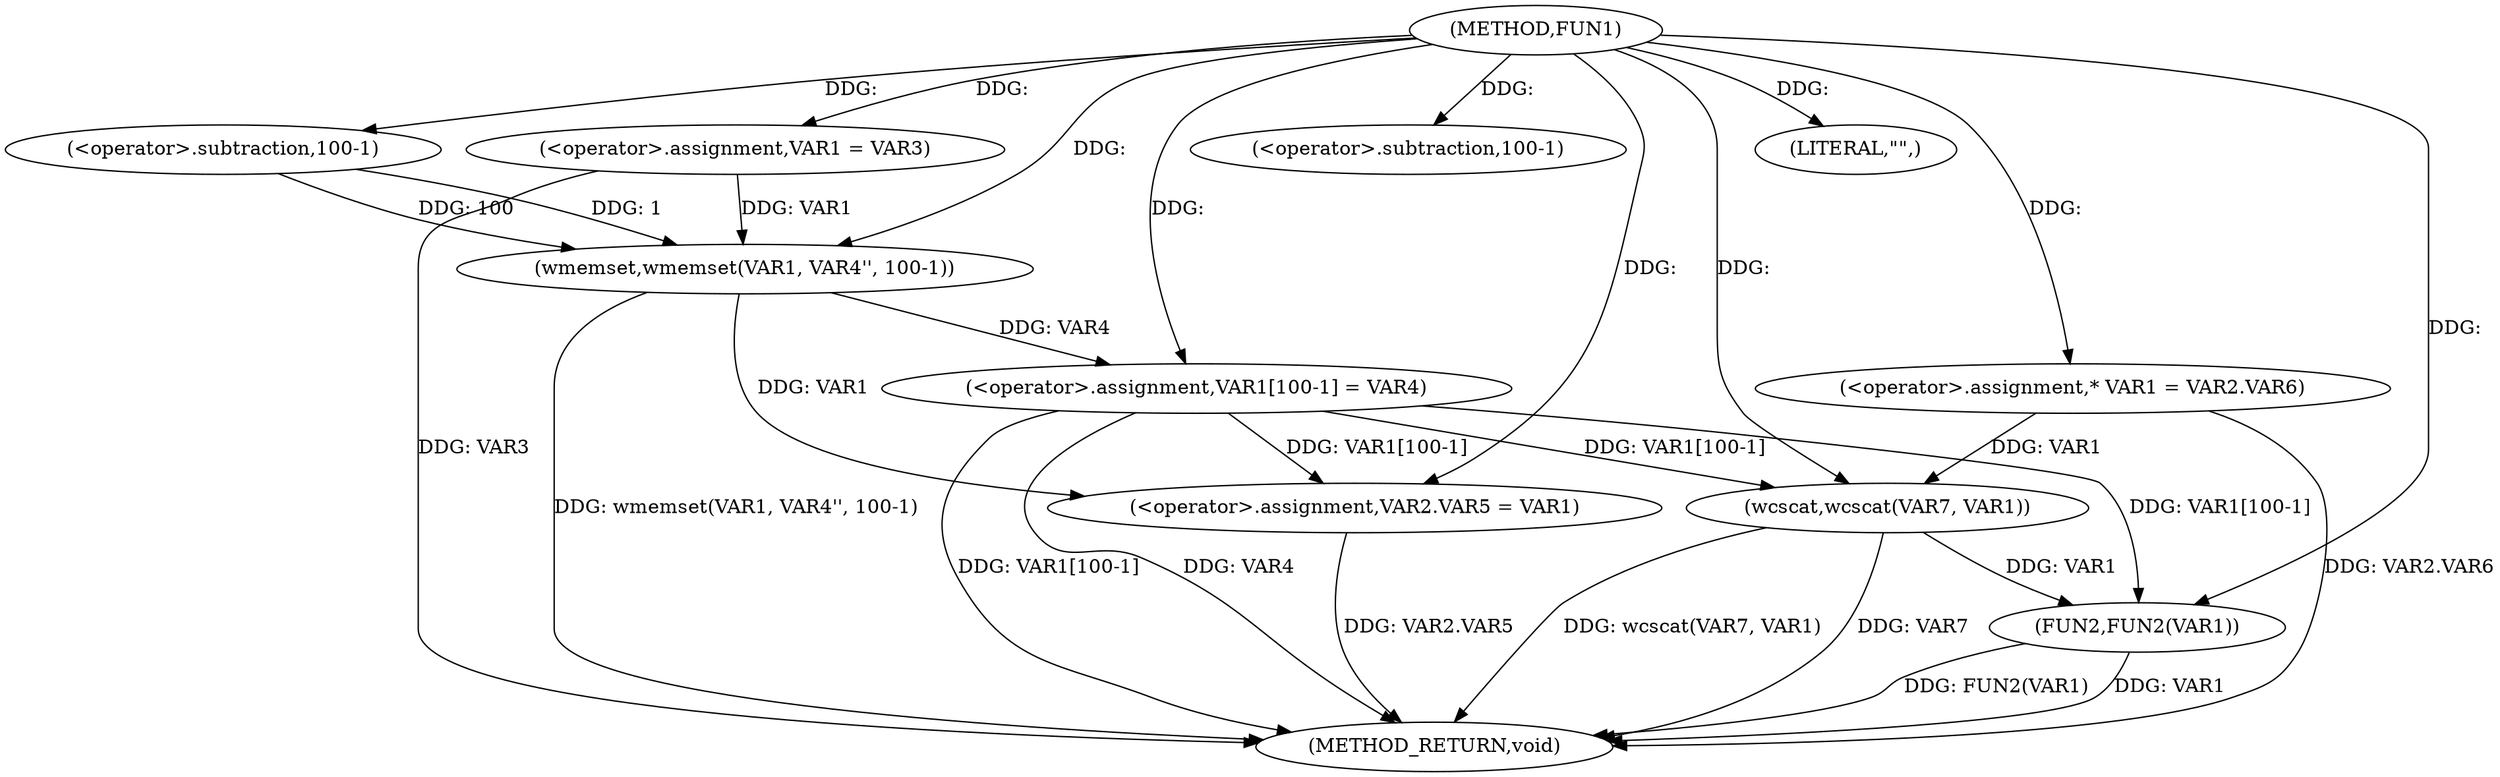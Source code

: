 digraph FUN1 {  
"1000100" [label = "(METHOD,FUN1)" ]
"1000140" [label = "(METHOD_RETURN,void)" ]
"1000105" [label = "(<operator>.assignment,VAR1 = VAR3)" ]
"1000108" [label = "(wmemset,wmemset(VAR1, VAR4'', 100-1))" ]
"1000111" [label = "(<operator>.subtraction,100-1)" ]
"1000114" [label = "(<operator>.assignment,VAR1[100-1] = VAR4)" ]
"1000117" [label = "(<operator>.subtraction,100-1)" ]
"1000121" [label = "(<operator>.assignment,VAR2.VAR5 = VAR1)" ]
"1000128" [label = "(<operator>.assignment,* VAR1 = VAR2.VAR6)" ]
"1000134" [label = "(LITERAL,\"\",)" ]
"1000135" [label = "(wcscat,wcscat(VAR7, VAR1))" ]
"1000138" [label = "(FUN2,FUN2(VAR1))" ]
  "1000128" -> "1000140"  [ label = "DDG: VAR2.VAR6"] 
  "1000108" -> "1000140"  [ label = "DDG: wmemset(VAR1, VAR4'', 100-1)"] 
  "1000105" -> "1000140"  [ label = "DDG: VAR3"] 
  "1000138" -> "1000140"  [ label = "DDG: VAR1"] 
  "1000114" -> "1000140"  [ label = "DDG: VAR1[100-1]"] 
  "1000135" -> "1000140"  [ label = "DDG: wcscat(VAR7, VAR1)"] 
  "1000114" -> "1000140"  [ label = "DDG: VAR4"] 
  "1000135" -> "1000140"  [ label = "DDG: VAR7"] 
  "1000121" -> "1000140"  [ label = "DDG: VAR2.VAR5"] 
  "1000138" -> "1000140"  [ label = "DDG: FUN2(VAR1)"] 
  "1000100" -> "1000105"  [ label = "DDG: "] 
  "1000105" -> "1000108"  [ label = "DDG: VAR1"] 
  "1000100" -> "1000108"  [ label = "DDG: "] 
  "1000111" -> "1000108"  [ label = "DDG: 100"] 
  "1000111" -> "1000108"  [ label = "DDG: 1"] 
  "1000100" -> "1000111"  [ label = "DDG: "] 
  "1000108" -> "1000114"  [ label = "DDG: VAR4"] 
  "1000100" -> "1000114"  [ label = "DDG: "] 
  "1000100" -> "1000117"  [ label = "DDG: "] 
  "1000114" -> "1000121"  [ label = "DDG: VAR1[100-1]"] 
  "1000108" -> "1000121"  [ label = "DDG: VAR1"] 
  "1000100" -> "1000121"  [ label = "DDG: "] 
  "1000100" -> "1000128"  [ label = "DDG: "] 
  "1000100" -> "1000134"  [ label = "DDG: "] 
  "1000100" -> "1000135"  [ label = "DDG: "] 
  "1000128" -> "1000135"  [ label = "DDG: VAR1"] 
  "1000114" -> "1000135"  [ label = "DDG: VAR1[100-1]"] 
  "1000114" -> "1000138"  [ label = "DDG: VAR1[100-1]"] 
  "1000135" -> "1000138"  [ label = "DDG: VAR1"] 
  "1000100" -> "1000138"  [ label = "DDG: "] 
}
